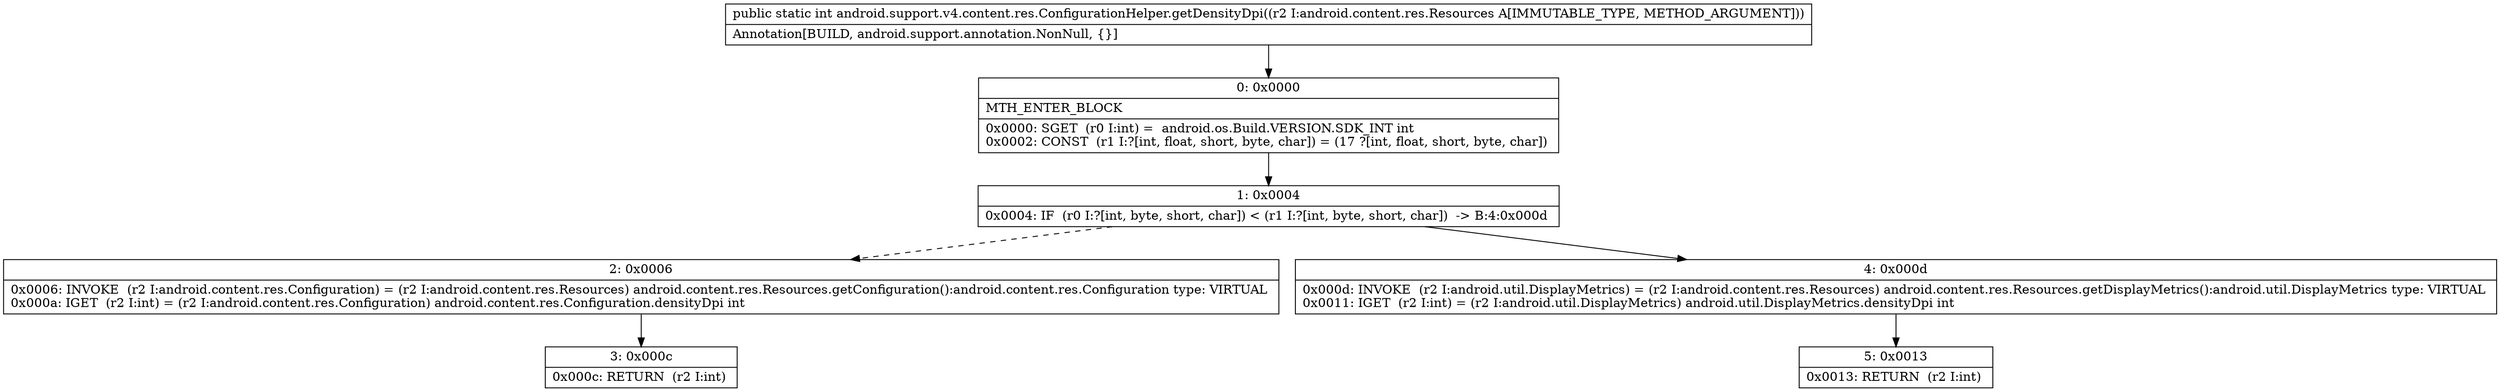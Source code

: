 digraph "CFG forandroid.support.v4.content.res.ConfigurationHelper.getDensityDpi(Landroid\/content\/res\/Resources;)I" {
Node_0 [shape=record,label="{0\:\ 0x0000|MTH_ENTER_BLOCK\l|0x0000: SGET  (r0 I:int) =  android.os.Build.VERSION.SDK_INT int \l0x0002: CONST  (r1 I:?[int, float, short, byte, char]) = (17 ?[int, float, short, byte, char]) \l}"];
Node_1 [shape=record,label="{1\:\ 0x0004|0x0004: IF  (r0 I:?[int, byte, short, char]) \< (r1 I:?[int, byte, short, char])  \-\> B:4:0x000d \l}"];
Node_2 [shape=record,label="{2\:\ 0x0006|0x0006: INVOKE  (r2 I:android.content.res.Configuration) = (r2 I:android.content.res.Resources) android.content.res.Resources.getConfiguration():android.content.res.Configuration type: VIRTUAL \l0x000a: IGET  (r2 I:int) = (r2 I:android.content.res.Configuration) android.content.res.Configuration.densityDpi int \l}"];
Node_3 [shape=record,label="{3\:\ 0x000c|0x000c: RETURN  (r2 I:int) \l}"];
Node_4 [shape=record,label="{4\:\ 0x000d|0x000d: INVOKE  (r2 I:android.util.DisplayMetrics) = (r2 I:android.content.res.Resources) android.content.res.Resources.getDisplayMetrics():android.util.DisplayMetrics type: VIRTUAL \l0x0011: IGET  (r2 I:int) = (r2 I:android.util.DisplayMetrics) android.util.DisplayMetrics.densityDpi int \l}"];
Node_5 [shape=record,label="{5\:\ 0x0013|0x0013: RETURN  (r2 I:int) \l}"];
MethodNode[shape=record,label="{public static int android.support.v4.content.res.ConfigurationHelper.getDensityDpi((r2 I:android.content.res.Resources A[IMMUTABLE_TYPE, METHOD_ARGUMENT]))  | Annotation[BUILD, android.support.annotation.NonNull, \{\}]\l}"];
MethodNode -> Node_0;
Node_0 -> Node_1;
Node_1 -> Node_2[style=dashed];
Node_1 -> Node_4;
Node_2 -> Node_3;
Node_4 -> Node_5;
}

